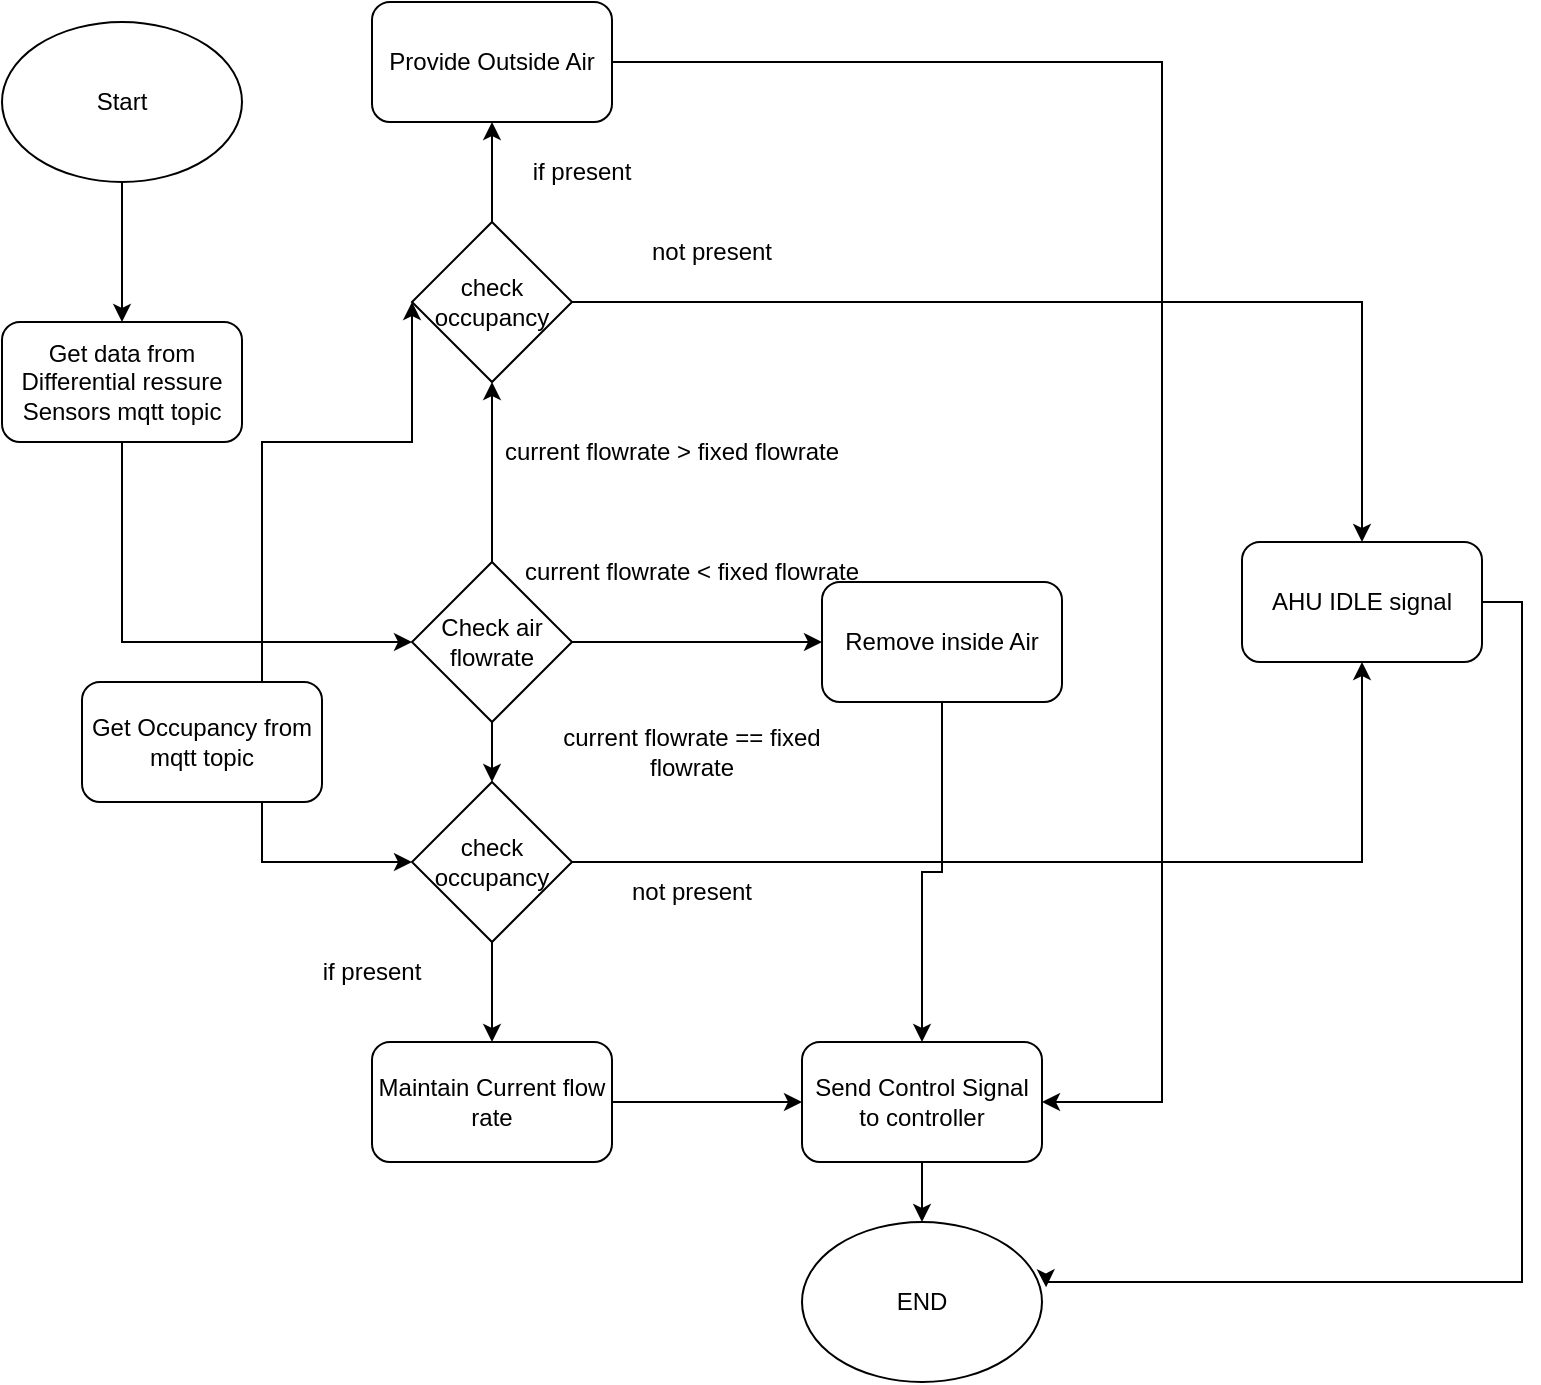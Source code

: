 <mxfile version="20.3.7" type="device"><diagram id="4MPNKWE5kYRkL3y8sSO3" name="Page-1"><mxGraphModel dx="902" dy="846" grid="1" gridSize="10" guides="1" tooltips="1" connect="1" arrows="1" fold="1" page="1" pageScale="1" pageWidth="850" pageHeight="1100" math="0" shadow="0"><root><mxCell id="0"/><mxCell id="1" parent="0"/><mxCell id="cqaESys7dk0MoDfA92ZS-3" style="edgeStyle=orthogonalEdgeStyle;rounded=0;orthogonalLoop=1;jettySize=auto;html=1;exitX=0.5;exitY=1;exitDx=0;exitDy=0;" parent="1" source="cqaESys7dk0MoDfA92ZS-1" target="cqaESys7dk0MoDfA92ZS-2" edge="1"><mxGeometry relative="1" as="geometry"/></mxCell><mxCell id="cqaESys7dk0MoDfA92ZS-1" value="Start" style="ellipse;whiteSpace=wrap;html=1;" parent="1" vertex="1"><mxGeometry x="60" y="130" width="120" height="80" as="geometry"/></mxCell><mxCell id="cqaESys7dk0MoDfA92ZS-5" style="edgeStyle=orthogonalEdgeStyle;rounded=0;orthogonalLoop=1;jettySize=auto;html=1;entryX=0;entryY=0.5;entryDx=0;entryDy=0;" parent="1" source="cqaESys7dk0MoDfA92ZS-2" target="cqaESys7dk0MoDfA92ZS-4" edge="1"><mxGeometry relative="1" as="geometry"><Array as="points"><mxPoint x="120" y="440"/></Array></mxGeometry></mxCell><mxCell id="cqaESys7dk0MoDfA92ZS-2" value="Get data from Differential ressure Sensors mqtt topic" style="rounded=1;whiteSpace=wrap;html=1;" parent="1" vertex="1"><mxGeometry x="60" y="280" width="120" height="60" as="geometry"/></mxCell><mxCell id="cqaESys7dk0MoDfA92ZS-18" style="edgeStyle=orthogonalEdgeStyle;rounded=0;orthogonalLoop=1;jettySize=auto;html=1;exitX=0.5;exitY=0;exitDx=0;exitDy=0;entryX=0.5;entryY=1;entryDx=0;entryDy=0;" parent="1" source="cqaESys7dk0MoDfA92ZS-4" target="cqaESys7dk0MoDfA92ZS-14" edge="1"><mxGeometry relative="1" as="geometry"/></mxCell><mxCell id="cqaESys7dk0MoDfA92ZS-20" style="edgeStyle=orthogonalEdgeStyle;rounded=0;orthogonalLoop=1;jettySize=auto;html=1;entryX=0;entryY=0.5;entryDx=0;entryDy=0;" parent="1" source="cqaESys7dk0MoDfA92ZS-4" target="cqaESys7dk0MoDfA92ZS-8" edge="1"><mxGeometry relative="1" as="geometry"/></mxCell><mxCell id="cqaESys7dk0MoDfA92ZS-29" style="edgeStyle=orthogonalEdgeStyle;rounded=0;orthogonalLoop=1;jettySize=auto;html=1;exitX=0.5;exitY=1;exitDx=0;exitDy=0;entryX=0.5;entryY=0;entryDx=0;entryDy=0;" parent="1" source="cqaESys7dk0MoDfA92ZS-4" target="cqaESys7dk0MoDfA92ZS-15" edge="1"><mxGeometry relative="1" as="geometry"/></mxCell><mxCell id="cqaESys7dk0MoDfA92ZS-4" value="Check air flowrate" style="rhombus;whiteSpace=wrap;html=1;" parent="1" vertex="1"><mxGeometry x="265" y="400" width="80" height="80" as="geometry"/></mxCell><mxCell id="cqaESys7dk0MoDfA92ZS-26" style="edgeStyle=orthogonalEdgeStyle;rounded=0;orthogonalLoop=1;jettySize=auto;html=1;entryX=1;entryY=0.5;entryDx=0;entryDy=0;" parent="1" source="cqaESys7dk0MoDfA92ZS-6" target="cqaESys7dk0MoDfA92ZS-9" edge="1"><mxGeometry relative="1" as="geometry"><Array as="points"><mxPoint x="640" y="150"/><mxPoint x="640" y="670"/></Array></mxGeometry></mxCell><mxCell id="cqaESys7dk0MoDfA92ZS-6" value="Provide Outside Air" style="rounded=1;whiteSpace=wrap;html=1;" parent="1" vertex="1"><mxGeometry x="245" y="120" width="120" height="60" as="geometry"/></mxCell><mxCell id="cqaESys7dk0MoDfA92ZS-24" style="edgeStyle=orthogonalEdgeStyle;rounded=0;orthogonalLoop=1;jettySize=auto;html=1;exitX=1;exitY=0.5;exitDx=0;exitDy=0;entryX=0;entryY=0.5;entryDx=0;entryDy=0;" parent="1" source="cqaESys7dk0MoDfA92ZS-7" target="cqaESys7dk0MoDfA92ZS-9" edge="1"><mxGeometry relative="1" as="geometry"/></mxCell><mxCell id="cqaESys7dk0MoDfA92ZS-7" value="Maintain Current flow rate" style="rounded=1;whiteSpace=wrap;html=1;" parent="1" vertex="1"><mxGeometry x="245" y="640" width="120" height="60" as="geometry"/></mxCell><mxCell id="cqaESys7dk0MoDfA92ZS-25" style="edgeStyle=orthogonalEdgeStyle;rounded=0;orthogonalLoop=1;jettySize=auto;html=1;entryX=0.5;entryY=0;entryDx=0;entryDy=0;" parent="1" source="cqaESys7dk0MoDfA92ZS-8" target="cqaESys7dk0MoDfA92ZS-9" edge="1"><mxGeometry relative="1" as="geometry"/></mxCell><mxCell id="cqaESys7dk0MoDfA92ZS-8" value="Remove inside Air" style="rounded=1;whiteSpace=wrap;html=1;" parent="1" vertex="1"><mxGeometry x="470" y="410" width="120" height="60" as="geometry"/></mxCell><mxCell id="cqaESys7dk0MoDfA92ZS-34" style="edgeStyle=orthogonalEdgeStyle;rounded=0;orthogonalLoop=1;jettySize=auto;html=1;exitX=0.5;exitY=1;exitDx=0;exitDy=0;entryX=0.5;entryY=0;entryDx=0;entryDy=0;" parent="1" source="cqaESys7dk0MoDfA92ZS-9" target="cqaESys7dk0MoDfA92ZS-10" edge="1"><mxGeometry relative="1" as="geometry"/></mxCell><mxCell id="cqaESys7dk0MoDfA92ZS-9" value="Send Control Signal to controller" style="rounded=1;whiteSpace=wrap;html=1;" parent="1" vertex="1"><mxGeometry x="460" y="640" width="120" height="60" as="geometry"/></mxCell><mxCell id="cqaESys7dk0MoDfA92ZS-10" value="END" style="ellipse;whiteSpace=wrap;html=1;" parent="1" vertex="1"><mxGeometry x="460" y="730" width="120" height="80" as="geometry"/></mxCell><mxCell id="cqaESys7dk0MoDfA92ZS-16" style="edgeStyle=orthogonalEdgeStyle;rounded=0;orthogonalLoop=1;jettySize=auto;html=1;entryX=0;entryY=0.5;entryDx=0;entryDy=0;" parent="1" source="cqaESys7dk0MoDfA92ZS-12" target="cqaESys7dk0MoDfA92ZS-14" edge="1"><mxGeometry relative="1" as="geometry"><mxPoint x="260" y="340" as="targetPoint"/><Array as="points"><mxPoint x="190" y="340"/><mxPoint x="265" y="340"/></Array></mxGeometry></mxCell><mxCell id="cqaESys7dk0MoDfA92ZS-17" style="edgeStyle=orthogonalEdgeStyle;rounded=0;orthogonalLoop=1;jettySize=auto;html=1;exitX=0.75;exitY=1;exitDx=0;exitDy=0;entryX=0;entryY=0.5;entryDx=0;entryDy=0;" parent="1" source="cqaESys7dk0MoDfA92ZS-12" target="cqaESys7dk0MoDfA92ZS-15" edge="1"><mxGeometry relative="1" as="geometry"/></mxCell><mxCell id="cqaESys7dk0MoDfA92ZS-12" value="Get Occupancy from mqtt topic" style="rounded=1;whiteSpace=wrap;html=1;" parent="1" vertex="1"><mxGeometry x="100" y="460" width="120" height="60" as="geometry"/></mxCell><mxCell id="cqaESys7dk0MoDfA92ZS-19" style="edgeStyle=orthogonalEdgeStyle;rounded=0;orthogonalLoop=1;jettySize=auto;html=1;exitX=0.5;exitY=0;exitDx=0;exitDy=0;entryX=0.5;entryY=1;entryDx=0;entryDy=0;" parent="1" source="cqaESys7dk0MoDfA92ZS-14" target="cqaESys7dk0MoDfA92ZS-6" edge="1"><mxGeometry relative="1" as="geometry"/></mxCell><mxCell id="cqaESys7dk0MoDfA92ZS-32" style="edgeStyle=orthogonalEdgeStyle;rounded=0;orthogonalLoop=1;jettySize=auto;html=1;exitX=1;exitY=0.5;exitDx=0;exitDy=0;entryX=0.5;entryY=0;entryDx=0;entryDy=0;" parent="1" source="cqaESys7dk0MoDfA92ZS-14" target="cqaESys7dk0MoDfA92ZS-31" edge="1"><mxGeometry relative="1" as="geometry"/></mxCell><mxCell id="cqaESys7dk0MoDfA92ZS-14" value="check occupancy" style="rhombus;whiteSpace=wrap;html=1;" parent="1" vertex="1"><mxGeometry x="265" y="230" width="80" height="80" as="geometry"/></mxCell><mxCell id="cqaESys7dk0MoDfA92ZS-23" style="edgeStyle=orthogonalEdgeStyle;rounded=0;orthogonalLoop=1;jettySize=auto;html=1;exitX=0.5;exitY=1;exitDx=0;exitDy=0;entryX=0.5;entryY=0;entryDx=0;entryDy=0;" parent="1" source="cqaESys7dk0MoDfA92ZS-15" target="cqaESys7dk0MoDfA92ZS-7" edge="1"><mxGeometry relative="1" as="geometry"/></mxCell><mxCell id="cqaESys7dk0MoDfA92ZS-33" style="edgeStyle=orthogonalEdgeStyle;rounded=0;orthogonalLoop=1;jettySize=auto;html=1;exitX=1;exitY=0.5;exitDx=0;exitDy=0;entryX=0.5;entryY=1;entryDx=0;entryDy=0;" parent="1" source="cqaESys7dk0MoDfA92ZS-15" target="cqaESys7dk0MoDfA92ZS-31" edge="1"><mxGeometry relative="1" as="geometry"/></mxCell><mxCell id="cqaESys7dk0MoDfA92ZS-15" value="check occupancy" style="rhombus;whiteSpace=wrap;html=1;" parent="1" vertex="1"><mxGeometry x="265" y="510" width="80" height="80" as="geometry"/></mxCell><mxCell id="cqaESys7dk0MoDfA92ZS-27" value="current flowrate &amp;lt; fixed flowrate" style="text;html=1;strokeColor=none;fillColor=none;align=center;verticalAlign=middle;whiteSpace=wrap;rounded=0;" parent="1" vertex="1"><mxGeometry x="320" y="390" width="170" height="30" as="geometry"/></mxCell><mxCell id="cqaESys7dk0MoDfA92ZS-28" value="current flowrate == fixed flowrate" style="text;html=1;strokeColor=none;fillColor=none;align=center;verticalAlign=middle;whiteSpace=wrap;rounded=0;" parent="1" vertex="1"><mxGeometry x="320" y="480" width="170" height="30" as="geometry"/></mxCell><mxCell id="cqaESys7dk0MoDfA92ZS-30" value="current flowrate &amp;gt; fixed flowrate" style="text;html=1;strokeColor=none;fillColor=none;align=center;verticalAlign=middle;whiteSpace=wrap;rounded=0;" parent="1" vertex="1"><mxGeometry x="310" y="330" width="170" height="30" as="geometry"/></mxCell><mxCell id="cqaESys7dk0MoDfA92ZS-35" style="edgeStyle=orthogonalEdgeStyle;rounded=0;orthogonalLoop=1;jettySize=auto;html=1;exitX=1;exitY=0.5;exitDx=0;exitDy=0;entryX=1.017;entryY=0.408;entryDx=0;entryDy=0;entryPerimeter=0;" parent="1" source="cqaESys7dk0MoDfA92ZS-31" target="cqaESys7dk0MoDfA92ZS-10" edge="1"><mxGeometry relative="1" as="geometry"><Array as="points"><mxPoint x="820" y="420"/><mxPoint x="820" y="760"/><mxPoint x="582" y="760"/></Array></mxGeometry></mxCell><mxCell id="cqaESys7dk0MoDfA92ZS-31" value="AHU IDLE signal" style="rounded=1;whiteSpace=wrap;html=1;" parent="1" vertex="1"><mxGeometry x="680" y="390" width="120" height="60" as="geometry"/></mxCell><mxCell id="cqaESys7dk0MoDfA92ZS-36" value="not present" style="text;html=1;strokeColor=none;fillColor=none;align=center;verticalAlign=middle;whiteSpace=wrap;rounded=0;" parent="1" vertex="1"><mxGeometry x="330" y="230" width="170" height="30" as="geometry"/></mxCell><mxCell id="cqaESys7dk0MoDfA92ZS-37" value="not present" style="text;html=1;strokeColor=none;fillColor=none;align=center;verticalAlign=middle;whiteSpace=wrap;rounded=0;" parent="1" vertex="1"><mxGeometry x="320" y="550" width="170" height="30" as="geometry"/></mxCell><mxCell id="cqaESys7dk0MoDfA92ZS-38" value="if present" style="text;html=1;strokeColor=none;fillColor=none;align=center;verticalAlign=middle;whiteSpace=wrap;rounded=0;" parent="1" vertex="1"><mxGeometry x="160" y="590" width="170" height="30" as="geometry"/></mxCell><mxCell id="cqaESys7dk0MoDfA92ZS-39" value="if present" style="text;html=1;strokeColor=none;fillColor=none;align=center;verticalAlign=middle;whiteSpace=wrap;rounded=0;" parent="1" vertex="1"><mxGeometry x="265" y="190" width="170" height="30" as="geometry"/></mxCell></root></mxGraphModel></diagram></mxfile>